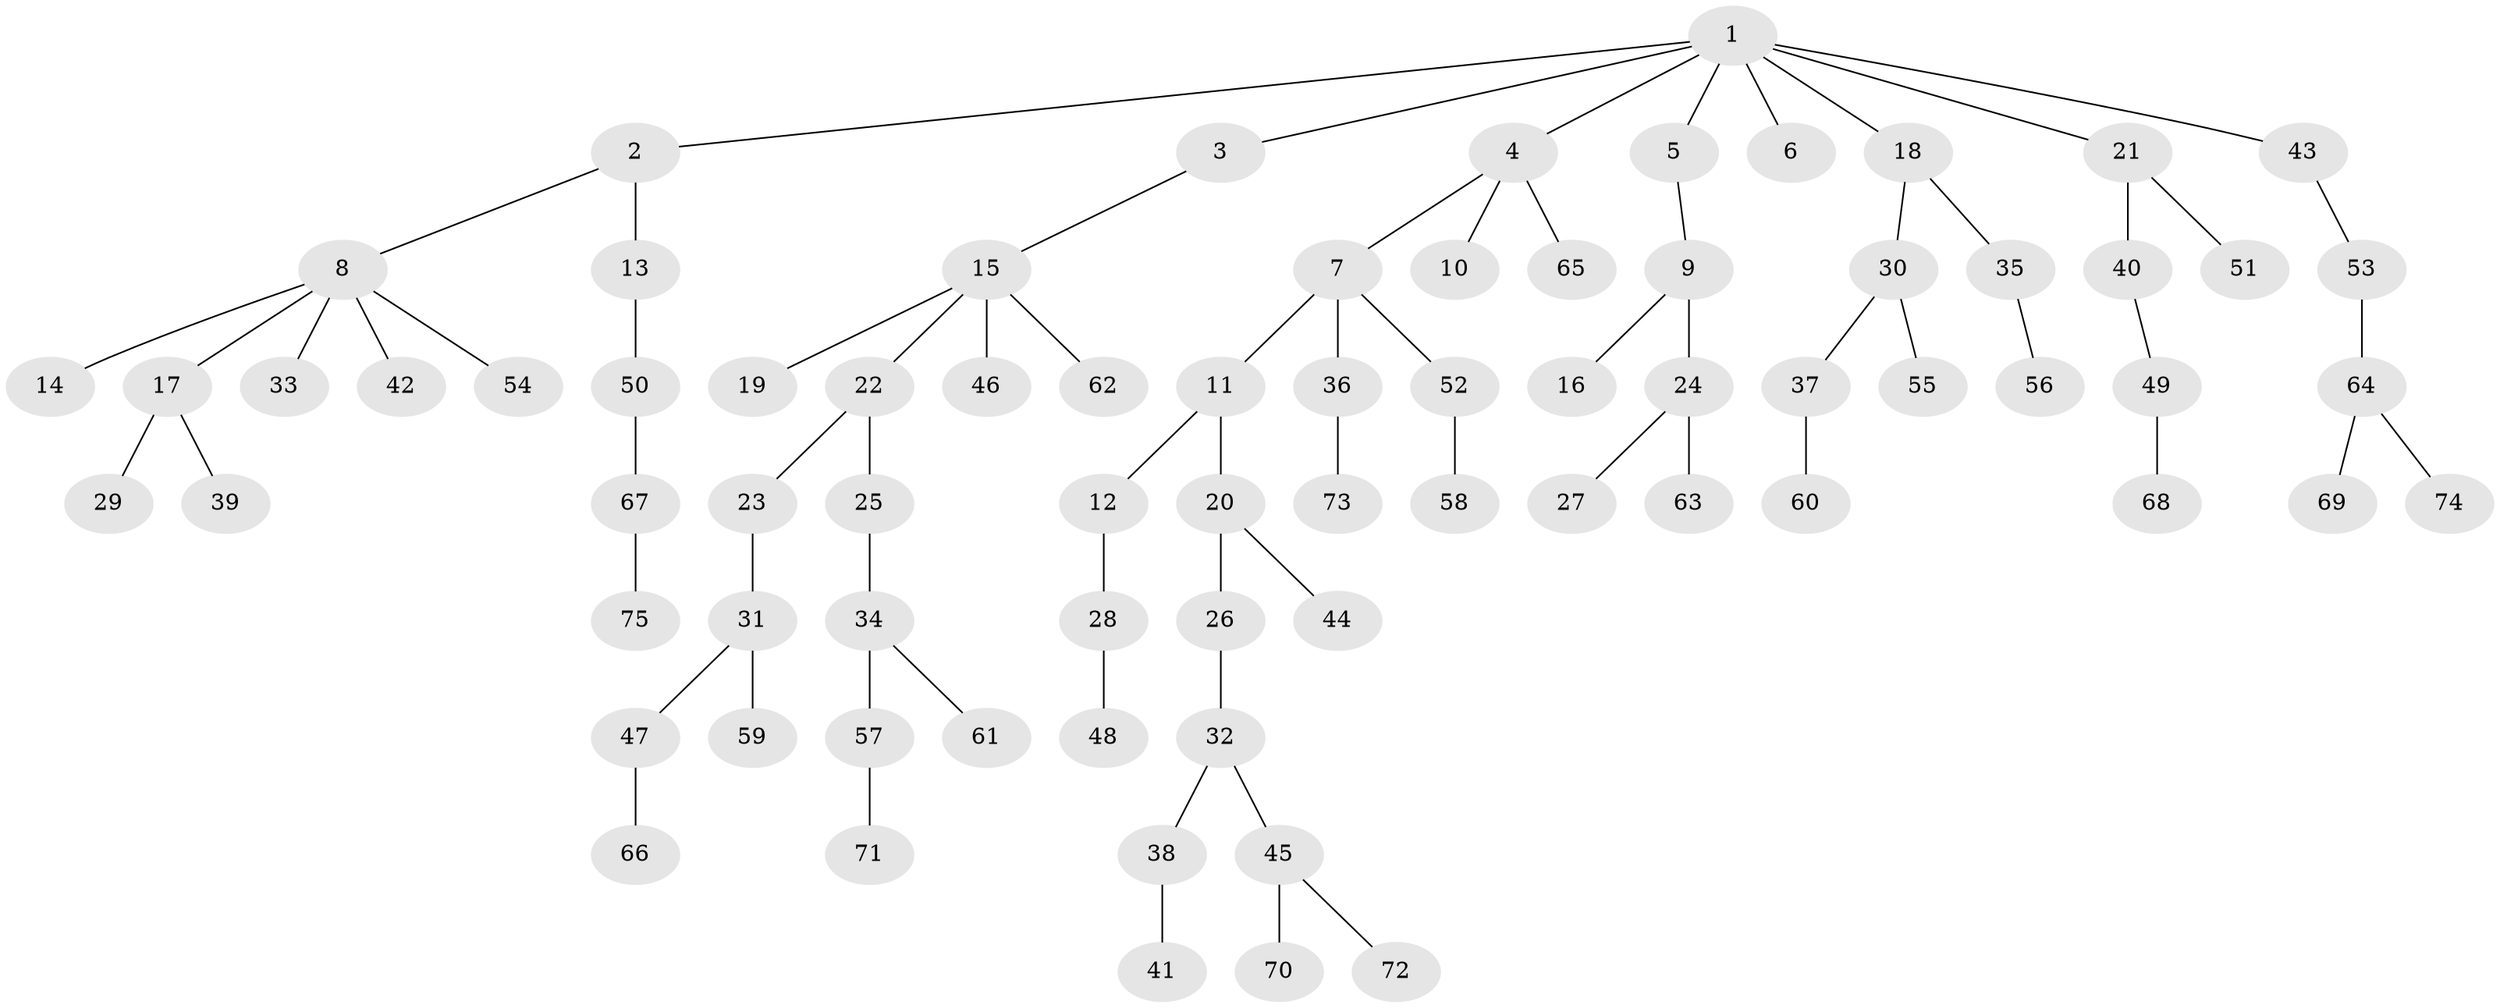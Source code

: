 // original degree distribution, {9: 0.009523809523809525, 4: 0.0761904761904762, 2: 0.24761904761904763, 3: 0.1619047619047619, 7: 0.009523809523809525, 1: 0.4857142857142857, 6: 0.009523809523809525}
// Generated by graph-tools (version 1.1) at 2025/51/03/04/25 22:51:53]
// undirected, 75 vertices, 74 edges
graph export_dot {
  node [color=gray90,style=filled];
  1;
  2;
  3;
  4;
  5;
  6;
  7;
  8;
  9;
  10;
  11;
  12;
  13;
  14;
  15;
  16;
  17;
  18;
  19;
  20;
  21;
  22;
  23;
  24;
  25;
  26;
  27;
  28;
  29;
  30;
  31;
  32;
  33;
  34;
  35;
  36;
  37;
  38;
  39;
  40;
  41;
  42;
  43;
  44;
  45;
  46;
  47;
  48;
  49;
  50;
  51;
  52;
  53;
  54;
  55;
  56;
  57;
  58;
  59;
  60;
  61;
  62;
  63;
  64;
  65;
  66;
  67;
  68;
  69;
  70;
  71;
  72;
  73;
  74;
  75;
  1 -- 2 [weight=1.0];
  1 -- 3 [weight=1.0];
  1 -- 4 [weight=1.0];
  1 -- 5 [weight=1.0];
  1 -- 6 [weight=1.0];
  1 -- 18 [weight=1.0];
  1 -- 21 [weight=1.0];
  1 -- 43 [weight=1.0];
  2 -- 8 [weight=1.0];
  2 -- 13 [weight=1.0];
  3 -- 15 [weight=1.0];
  4 -- 7 [weight=1.0];
  4 -- 10 [weight=1.0];
  4 -- 65 [weight=1.0];
  5 -- 9 [weight=1.0];
  7 -- 11 [weight=1.0];
  7 -- 36 [weight=1.0];
  7 -- 52 [weight=1.0];
  8 -- 14 [weight=1.0];
  8 -- 17 [weight=1.0];
  8 -- 33 [weight=1.0];
  8 -- 42 [weight=1.0];
  8 -- 54 [weight=1.0];
  9 -- 16 [weight=1.0];
  9 -- 24 [weight=1.0];
  11 -- 12 [weight=1.0];
  11 -- 20 [weight=1.0];
  12 -- 28 [weight=1.0];
  13 -- 50 [weight=1.0];
  15 -- 19 [weight=1.0];
  15 -- 22 [weight=1.0];
  15 -- 46 [weight=1.0];
  15 -- 62 [weight=1.0];
  17 -- 29 [weight=1.0];
  17 -- 39 [weight=1.0];
  18 -- 30 [weight=1.0];
  18 -- 35 [weight=1.0];
  20 -- 26 [weight=1.0];
  20 -- 44 [weight=1.0];
  21 -- 40 [weight=1.0];
  21 -- 51 [weight=1.0];
  22 -- 23 [weight=1.0];
  22 -- 25 [weight=1.0];
  23 -- 31 [weight=1.0];
  24 -- 27 [weight=1.0];
  24 -- 63 [weight=1.0];
  25 -- 34 [weight=1.0];
  26 -- 32 [weight=1.0];
  28 -- 48 [weight=1.0];
  30 -- 37 [weight=1.0];
  30 -- 55 [weight=1.0];
  31 -- 47 [weight=1.0];
  31 -- 59 [weight=1.0];
  32 -- 38 [weight=1.0];
  32 -- 45 [weight=1.0];
  34 -- 57 [weight=1.0];
  34 -- 61 [weight=1.0];
  35 -- 56 [weight=1.0];
  36 -- 73 [weight=1.0];
  37 -- 60 [weight=1.0];
  38 -- 41 [weight=1.0];
  40 -- 49 [weight=1.0];
  43 -- 53 [weight=1.0];
  45 -- 70 [weight=1.0];
  45 -- 72 [weight=1.0];
  47 -- 66 [weight=1.0];
  49 -- 68 [weight=1.0];
  50 -- 67 [weight=1.0];
  52 -- 58 [weight=1.0];
  53 -- 64 [weight=1.0];
  57 -- 71 [weight=1.0];
  64 -- 69 [weight=1.0];
  64 -- 74 [weight=1.0];
  67 -- 75 [weight=1.0];
}
